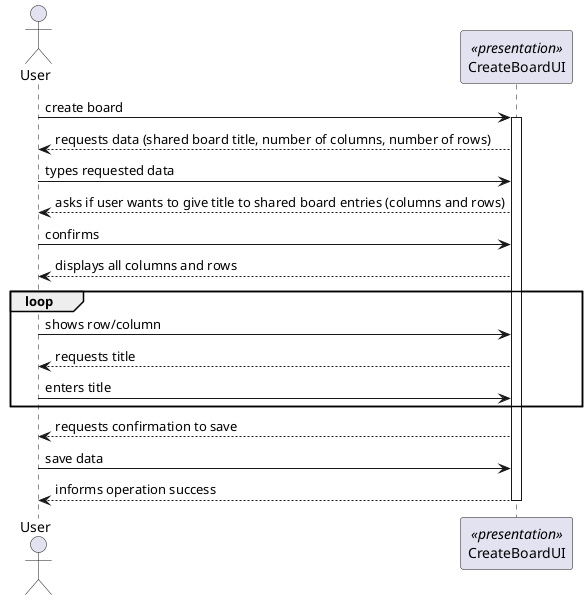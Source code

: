 @startuml
'http://plantuml.com/skinparam.html
skinparam handwritten true
skinparam handwritten false
skinparam packageStyle rect
skinparam defaultFontName FG Virgil
skinparam shadowing false

actor User as Actor
participant CreateBoardUI as UI <<presentation>>



Actor -> UI: create board
activate UI

        UI-->Actor: requests data (shared board title, number of columns, number of rows)

        Actor -> UI : types requested data


         UI --> Actor : asks if user wants to give title to shared board entries (columns and rows)

         Actor -> UI : confirms

         UI --> Actor : displays all columns and rows
         loop
         Actor -> UI : shows row/column

         UI --> Actor : requests title

         Actor -> UI : enters title
         end

          UI --> Actor : requests confirmation to save

          Actor -> UI : save data

          UI --> Actor : informs operation success


deactivate UI
@enduml